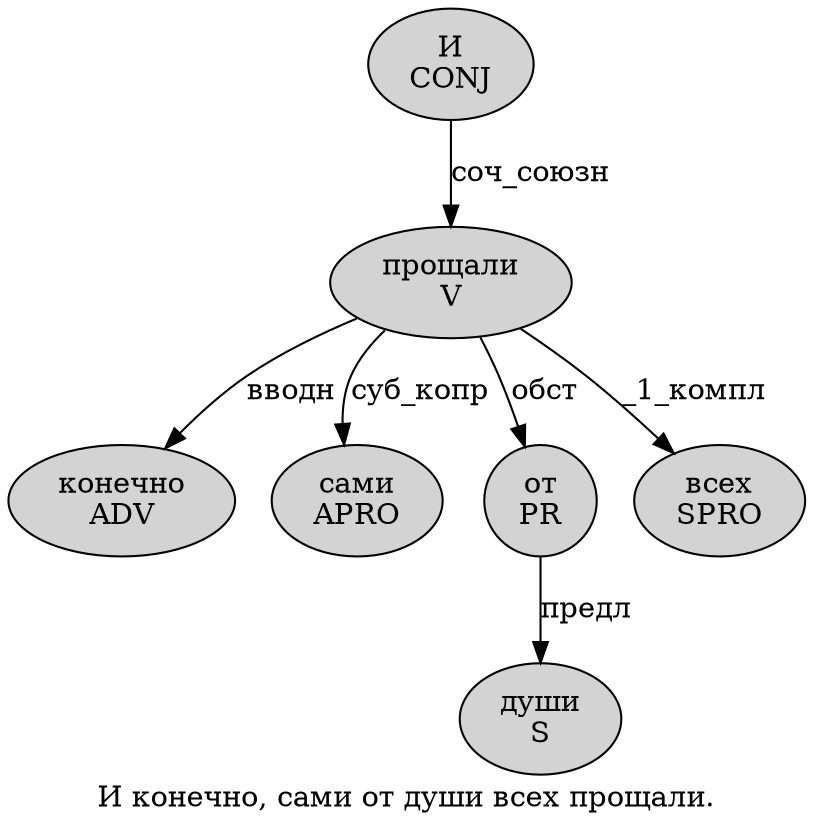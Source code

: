 digraph SENTENCE_1094 {
	graph [label="И конечно, сами от души всех прощали."]
	node [style=filled]
		0 [label="И
CONJ" color="" fillcolor=lightgray penwidth=1 shape=ellipse]
		1 [label="конечно
ADV" color="" fillcolor=lightgray penwidth=1 shape=ellipse]
		3 [label="сами
APRO" color="" fillcolor=lightgray penwidth=1 shape=ellipse]
		4 [label="от
PR" color="" fillcolor=lightgray penwidth=1 shape=ellipse]
		5 [label="души
S" color="" fillcolor=lightgray penwidth=1 shape=ellipse]
		6 [label="всех
SPRO" color="" fillcolor=lightgray penwidth=1 shape=ellipse]
		7 [label="прощали
V" color="" fillcolor=lightgray penwidth=1 shape=ellipse]
			4 -> 5 [label="предл"]
			7 -> 1 [label="вводн"]
			7 -> 3 [label="суб_копр"]
			7 -> 4 [label="обст"]
			7 -> 6 [label="_1_компл"]
			0 -> 7 [label="соч_союзн"]
}